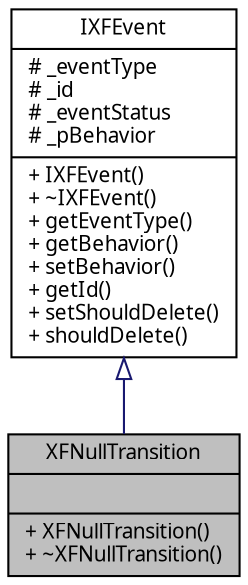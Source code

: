 digraph "XFNullTransition"
{
  edge [fontname="Helvetia.ttf",fontsize="10",labelfontname="Helvetia.ttf",labelfontsize="10"];
  node [fontname="Helvetia.ttf",fontsize="10",shape=record];
  Node1 [label="{XFNullTransition\n||+ XFNullTransition()\l+ ~XFNullTransition()\l}",height=0.2,width=0.4,color="black", fillcolor="grey75", style="filled" fontcolor="black"];
  Node2 -> Node1 [dir="back",color="midnightblue",fontsize="10",style="solid",arrowtail="onormal",fontname="Helvetia.ttf"];
  Node2 [label="{IXFEvent\n|# _eventType\l# _id\l# _eventStatus\l# _pBehavior\l|+ IXFEvent()\l+ ~IXFEvent()\l+ getEventType()\l+ getBehavior()\l+ setBehavior()\l+ getId()\l+ setShouldDelete()\l+ shouldDelete()\l}",height=0.2,width=0.4,color="black", fillcolor="white", style="filled",URL="$class_i_x_f_event.html"];
}
